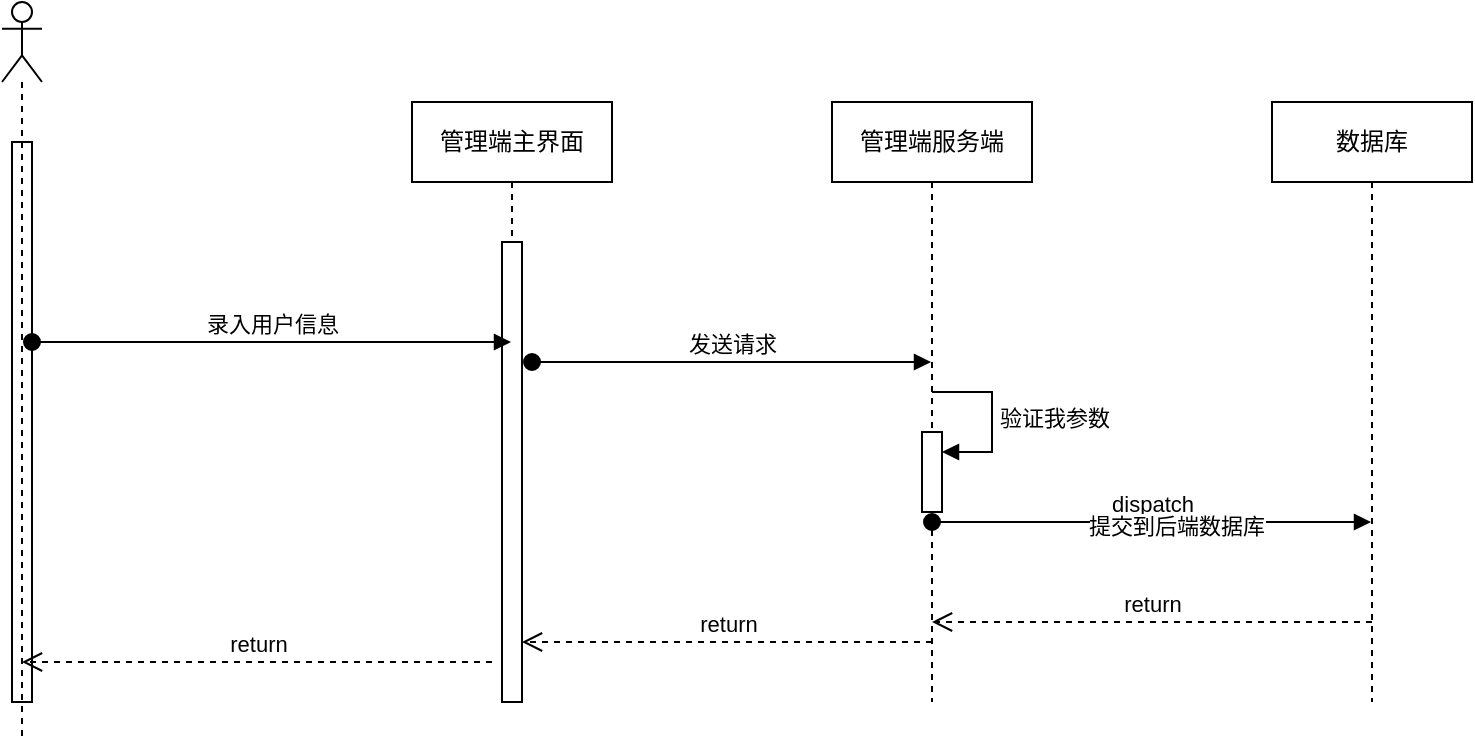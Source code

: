<mxfile version="24.8.0">
  <diagram name="第 1 页" id="lWZ45gPZY3JXokiJpSf2">
    <mxGraphModel dx="1114" dy="615" grid="1" gridSize="10" guides="1" tooltips="1" connect="1" arrows="1" fold="1" page="1" pageScale="1" pageWidth="827" pageHeight="1169" math="0" shadow="0">
      <root>
        <mxCell id="0" />
        <mxCell id="1" parent="0" />
        <mxCell id="uT3Uwhrq40Ccg3RoD1OM-3" value="" style="html=1;points=[[0,0,0,0,5],[0,1,0,0,-5],[1,0,0,0,5],[1,1,0,0,-5]];perimeter=orthogonalPerimeter;outlineConnect=0;targetShapes=umlLifeline;portConstraint=eastwest;newEdgeStyle={&quot;curved&quot;:0,&quot;rounded&quot;:0};" vertex="1" parent="1">
          <mxGeometry x="90" y="250" width="10" height="280" as="geometry" />
        </mxCell>
        <mxCell id="uT3Uwhrq40Ccg3RoD1OM-6" value="管理端主界面" style="shape=umlLifeline;perimeter=lifelinePerimeter;whiteSpace=wrap;html=1;container=1;dropTarget=0;collapsible=0;recursiveResize=0;outlineConnect=0;portConstraint=eastwest;newEdgeStyle={&quot;curved&quot;:0,&quot;rounded&quot;:0};" vertex="1" parent="1">
          <mxGeometry x="290" y="230" width="100" height="300" as="geometry" />
        </mxCell>
        <mxCell id="uT3Uwhrq40Ccg3RoD1OM-7" value="" style="html=1;points=[[0,0,0,0,5],[0,1,0,0,-5],[1,0,0,0,5],[1,1,0,0,-5]];perimeter=orthogonalPerimeter;outlineConnect=0;targetShapes=umlLifeline;portConstraint=eastwest;newEdgeStyle={&quot;curved&quot;:0,&quot;rounded&quot;:0};" vertex="1" parent="uT3Uwhrq40Ccg3RoD1OM-6">
          <mxGeometry x="45" y="70" width="10" height="230" as="geometry" />
        </mxCell>
        <mxCell id="uT3Uwhrq40Ccg3RoD1OM-8" value="管理端服务端" style="shape=umlLifeline;perimeter=lifelinePerimeter;whiteSpace=wrap;html=1;container=1;dropTarget=0;collapsible=0;recursiveResize=0;outlineConnect=0;portConstraint=eastwest;newEdgeStyle={&quot;curved&quot;:0,&quot;rounded&quot;:0};" vertex="1" parent="1">
          <mxGeometry x="500" y="230" width="100" height="300" as="geometry" />
        </mxCell>
        <mxCell id="uT3Uwhrq40Ccg3RoD1OM-17" value="" style="html=1;points=[[0,0,0,0,5],[0,1,0,0,-5],[1,0,0,0,5],[1,1,0,0,-5]];perimeter=orthogonalPerimeter;outlineConnect=0;targetShapes=umlLifeline;portConstraint=eastwest;newEdgeStyle={&quot;curved&quot;:0,&quot;rounded&quot;:0};" vertex="1" parent="uT3Uwhrq40Ccg3RoD1OM-8">
          <mxGeometry x="45" y="165" width="10" height="40" as="geometry" />
        </mxCell>
        <mxCell id="uT3Uwhrq40Ccg3RoD1OM-18" value="验证我参数" style="html=1;align=left;spacingLeft=2;endArrow=block;rounded=0;edgeStyle=orthogonalEdgeStyle;curved=0;rounded=0;" edge="1" target="uT3Uwhrq40Ccg3RoD1OM-17" parent="uT3Uwhrq40Ccg3RoD1OM-8">
          <mxGeometry relative="1" as="geometry">
            <mxPoint x="50" y="145" as="sourcePoint" />
            <Array as="points">
              <mxPoint x="80" y="175" />
            </Array>
          </mxGeometry>
        </mxCell>
        <mxCell id="uT3Uwhrq40Ccg3RoD1OM-9" value="数据库" style="shape=umlLifeline;perimeter=lifelinePerimeter;whiteSpace=wrap;html=1;container=1;dropTarget=0;collapsible=0;recursiveResize=0;outlineConnect=0;portConstraint=eastwest;newEdgeStyle={&quot;curved&quot;:0,&quot;rounded&quot;:0};" vertex="1" parent="1">
          <mxGeometry x="720" y="230" width="100" height="300" as="geometry" />
        </mxCell>
        <mxCell id="uT3Uwhrq40Ccg3RoD1OM-10" value="" style="shape=umlLifeline;perimeter=lifelinePerimeter;whiteSpace=wrap;html=1;container=1;dropTarget=0;collapsible=0;recursiveResize=0;outlineConnect=0;portConstraint=eastwest;newEdgeStyle={&quot;curved&quot;:0,&quot;rounded&quot;:0};participant=umlActor;" vertex="1" parent="1">
          <mxGeometry x="85" y="180" width="20" height="370" as="geometry" />
        </mxCell>
        <mxCell id="uT3Uwhrq40Ccg3RoD1OM-12" value="录入用户信息" style="html=1;verticalAlign=bottom;startArrow=oval;startFill=1;endArrow=block;startSize=8;curved=0;rounded=0;" edge="1" parent="1" target="uT3Uwhrq40Ccg3RoD1OM-6">
          <mxGeometry width="60" relative="1" as="geometry">
            <mxPoint x="100" y="350" as="sourcePoint" />
            <mxPoint x="160" y="350" as="targetPoint" />
          </mxGeometry>
        </mxCell>
        <mxCell id="uT3Uwhrq40Ccg3RoD1OM-14" value="发送请求" style="html=1;verticalAlign=bottom;startArrow=oval;startFill=1;endArrow=block;startSize=8;curved=0;rounded=0;" edge="1" parent="1" target="uT3Uwhrq40Ccg3RoD1OM-8">
          <mxGeometry width="60" relative="1" as="geometry">
            <mxPoint x="350" y="360" as="sourcePoint" />
            <mxPoint x="410" y="360" as="targetPoint" />
          </mxGeometry>
        </mxCell>
        <mxCell id="uT3Uwhrq40Ccg3RoD1OM-19" value="dispatch" style="html=1;verticalAlign=bottom;startArrow=oval;startFill=1;endArrow=block;startSize=8;curved=0;rounded=0;" edge="1" parent="1" target="uT3Uwhrq40Ccg3RoD1OM-9">
          <mxGeometry width="60" relative="1" as="geometry">
            <mxPoint x="550" y="440" as="sourcePoint" />
            <mxPoint x="610" y="440" as="targetPoint" />
          </mxGeometry>
        </mxCell>
        <mxCell id="uT3Uwhrq40Ccg3RoD1OM-20" value="提交到后端数据库" style="edgeLabel;html=1;align=center;verticalAlign=middle;resizable=0;points=[];" vertex="1" connectable="0" parent="uT3Uwhrq40Ccg3RoD1OM-19">
          <mxGeometry x="0.109" y="-2" relative="1" as="geometry">
            <mxPoint as="offset" />
          </mxGeometry>
        </mxCell>
        <mxCell id="uT3Uwhrq40Ccg3RoD1OM-21" value="return" style="html=1;verticalAlign=bottom;endArrow=open;dashed=1;endSize=8;curved=0;rounded=0;" edge="1" parent="1" target="uT3Uwhrq40Ccg3RoD1OM-8">
          <mxGeometry relative="1" as="geometry">
            <mxPoint x="770" y="490" as="sourcePoint" />
            <mxPoint x="690" y="490" as="targetPoint" />
          </mxGeometry>
        </mxCell>
        <mxCell id="uT3Uwhrq40Ccg3RoD1OM-23" value="return" style="html=1;verticalAlign=bottom;endArrow=open;dashed=1;endSize=8;curved=0;rounded=0;" edge="1" parent="1" target="uT3Uwhrq40Ccg3RoD1OM-7">
          <mxGeometry relative="1" as="geometry">
            <mxPoint x="550" y="500" as="sourcePoint" />
            <mxPoint x="470" y="500" as="targetPoint" />
          </mxGeometry>
        </mxCell>
        <mxCell id="uT3Uwhrq40Ccg3RoD1OM-24" value="return" style="html=1;verticalAlign=bottom;endArrow=open;dashed=1;endSize=8;curved=0;rounded=0;" edge="1" parent="1" target="uT3Uwhrq40Ccg3RoD1OM-10">
          <mxGeometry relative="1" as="geometry">
            <mxPoint x="330" y="510" as="sourcePoint" />
            <mxPoint x="250" y="510" as="targetPoint" />
          </mxGeometry>
        </mxCell>
      </root>
    </mxGraphModel>
  </diagram>
</mxfile>
